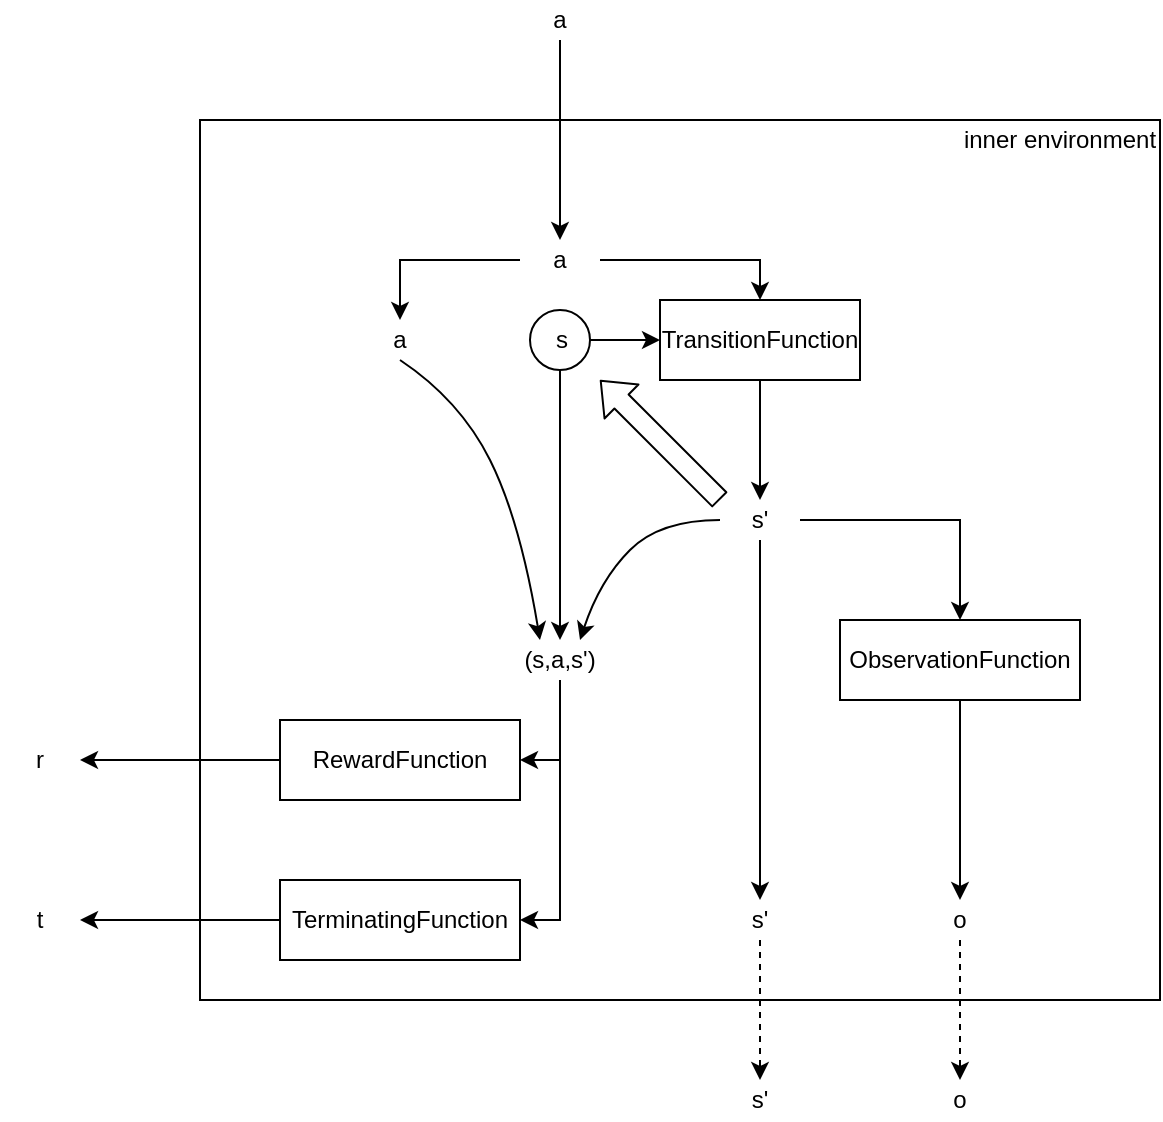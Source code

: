 <mxfile version="14.0.0" type="device"><diagram id="Nbl9rnLSAZu2hePPjWq4" name="Page-1"><mxGraphModel dx="1357" dy="807" grid="1" gridSize="10" guides="1" tooltips="1" connect="1" arrows="1" fold="1" page="1" pageScale="1" pageWidth="850" pageHeight="1100" math="0" shadow="0"><root><mxCell id="0"/><mxCell id="1" parent="0"/><mxCell id="nyaBX5b5Igdkb3LRmK9E-42" value="" style="rounded=0;whiteSpace=wrap;html=1;" vertex="1" parent="1"><mxGeometry x="240" y="80" width="480" height="440" as="geometry"/></mxCell><mxCell id="nyaBX5b5Igdkb3LRmK9E-49" value="" style="edgeStyle=orthogonalEdgeStyle;rounded=0;jumpStyle=none;orthogonalLoop=1;jettySize=auto;html=1;" edge="1" parent="1" source="nyaBX5b5Igdkb3LRmK9E-48" target="nyaBX5b5Igdkb3LRmK9E-9"><mxGeometry relative="1" as="geometry"/></mxCell><mxCell id="nyaBX5b5Igdkb3LRmK9E-50" style="edgeStyle=orthogonalEdgeStyle;rounded=0;jumpStyle=none;orthogonalLoop=1;jettySize=auto;html=1;entryX=0.5;entryY=0;entryDx=0;entryDy=0;" edge="1" parent="1" source="nyaBX5b5Igdkb3LRmK9E-48" target="nyaBX5b5Igdkb3LRmK9E-17"><mxGeometry relative="1" as="geometry"/></mxCell><mxCell id="nyaBX5b5Igdkb3LRmK9E-48" value="" style="ellipse;whiteSpace=wrap;html=1;aspect=fixed;" vertex="1" parent="1"><mxGeometry x="405" y="175" width="30" height="30" as="geometry"/></mxCell><mxCell id="nyaBX5b5Igdkb3LRmK9E-4" value="" style="endArrow=classic;html=1;entryX=0.5;entryY=0;entryDx=0;entryDy=0;" edge="1" parent="1" target="nyaBX5b5Igdkb3LRmK9E-6"><mxGeometry width="50" height="50" relative="1" as="geometry"><mxPoint x="420" y="40" as="sourcePoint"/><mxPoint x="450" y="320" as="targetPoint"/></mxGeometry></mxCell><mxCell id="nyaBX5b5Igdkb3LRmK9E-5" value="s" style="text;html=1;strokeColor=none;fillColor=none;align=center;verticalAlign=middle;whiteSpace=wrap;rounded=0;" vertex="1" parent="1"><mxGeometry x="406" y="180" width="30" height="20" as="geometry"/></mxCell><mxCell id="nyaBX5b5Igdkb3LRmK9E-6" value="a" style="text;html=1;strokeColor=none;fillColor=none;align=center;verticalAlign=middle;whiteSpace=wrap;rounded=0;" vertex="1" parent="1"><mxGeometry x="400" y="140" width="40" height="20" as="geometry"/></mxCell><mxCell id="nyaBX5b5Igdkb3LRmK9E-24" style="edgeStyle=orthogonalEdgeStyle;rounded=0;jumpStyle=none;orthogonalLoop=1;jettySize=auto;html=1;entryX=0.5;entryY=0;entryDx=0;entryDy=0;" edge="1" parent="1" source="nyaBX5b5Igdkb3LRmK9E-8" target="nyaBX5b5Igdkb3LRmK9E-23"><mxGeometry relative="1" as="geometry"/></mxCell><mxCell id="nyaBX5b5Igdkb3LRmK9E-26" style="edgeStyle=orthogonalEdgeStyle;rounded=0;jumpStyle=none;orthogonalLoop=1;jettySize=auto;html=1;entryX=0.5;entryY=0;entryDx=0;entryDy=0;" edge="1" parent="1" source="nyaBX5b5Igdkb3LRmK9E-8" target="nyaBX5b5Igdkb3LRmK9E-25"><mxGeometry relative="1" as="geometry"/></mxCell><mxCell id="nyaBX5b5Igdkb3LRmK9E-8" value="s'" style="text;html=1;strokeColor=none;fillColor=none;align=center;verticalAlign=middle;whiteSpace=wrap;rounded=0;" vertex="1" parent="1"><mxGeometry x="500" y="270" width="40" height="20" as="geometry"/></mxCell><mxCell id="nyaBX5b5Igdkb3LRmK9E-9" value="TransitionFunction" style="whiteSpace=wrap;html=1;align=center;" vertex="1" parent="1"><mxGeometry x="470" y="170" width="100" height="40" as="geometry"/></mxCell><mxCell id="nyaBX5b5Igdkb3LRmK9E-13" value="" style="edgeStyle=segmentEdgeStyle;endArrow=classic;html=1;exitX=1;exitY=0.5;exitDx=0;exitDy=0;entryX=0.5;entryY=0;entryDx=0;entryDy=0;rounded=0;" edge="1" parent="1" source="nyaBX5b5Igdkb3LRmK9E-6" target="nyaBX5b5Igdkb3LRmK9E-9"><mxGeometry width="50" height="50" relative="1" as="geometry"><mxPoint x="400" y="370" as="sourcePoint"/><mxPoint x="450" y="320" as="targetPoint"/></mxGeometry></mxCell><mxCell id="nyaBX5b5Igdkb3LRmK9E-14" value="a" style="text;html=1;strokeColor=none;fillColor=none;align=center;verticalAlign=middle;whiteSpace=wrap;rounded=0;" vertex="1" parent="1"><mxGeometry x="320" y="180" width="40" height="20" as="geometry"/></mxCell><mxCell id="nyaBX5b5Igdkb3LRmK9E-15" value="" style="edgeStyle=segmentEdgeStyle;endArrow=classic;html=1;exitX=0;exitY=0.5;exitDx=0;exitDy=0;rounded=0;" edge="1" parent="1" source="nyaBX5b5Igdkb3LRmK9E-6" target="nyaBX5b5Igdkb3LRmK9E-14"><mxGeometry width="50" height="50" relative="1" as="geometry"><mxPoint x="400" y="370" as="sourcePoint"/><mxPoint x="450" y="320" as="targetPoint"/></mxGeometry></mxCell><mxCell id="nyaBX5b5Igdkb3LRmK9E-16" value="" style="edgeStyle=segmentEdgeStyle;endArrow=classic;html=1;exitX=0.5;exitY=1;exitDx=0;exitDy=0;entryX=0.5;entryY=0;entryDx=0;entryDy=0;rounded=0;" edge="1" parent="1" source="nyaBX5b5Igdkb3LRmK9E-9" target="nyaBX5b5Igdkb3LRmK9E-8"><mxGeometry width="50" height="50" relative="1" as="geometry"><mxPoint x="450" y="160" as="sourcePoint"/><mxPoint x="530" y="180" as="targetPoint"/></mxGeometry></mxCell><mxCell id="nyaBX5b5Igdkb3LRmK9E-34" style="edgeStyle=orthogonalEdgeStyle;rounded=0;jumpStyle=none;orthogonalLoop=1;jettySize=auto;html=1;entryX=1;entryY=0.5;entryDx=0;entryDy=0;exitX=0.5;exitY=1;exitDx=0;exitDy=0;" edge="1" parent="1" source="nyaBX5b5Igdkb3LRmK9E-17" target="nyaBX5b5Igdkb3LRmK9E-32"><mxGeometry relative="1" as="geometry"/></mxCell><mxCell id="nyaBX5b5Igdkb3LRmK9E-35" style="edgeStyle=orthogonalEdgeStyle;rounded=0;jumpStyle=none;orthogonalLoop=1;jettySize=auto;html=1;entryX=1;entryY=0.5;entryDx=0;entryDy=0;" edge="1" parent="1" source="nyaBX5b5Igdkb3LRmK9E-17" target="nyaBX5b5Igdkb3LRmK9E-33"><mxGeometry relative="1" as="geometry"/></mxCell><mxCell id="nyaBX5b5Igdkb3LRmK9E-17" value="(s,a,s')" style="text;html=1;strokeColor=none;fillColor=none;align=center;verticalAlign=middle;whiteSpace=wrap;rounded=0;" vertex="1" parent="1"><mxGeometry x="400" y="340" width="40" height="20" as="geometry"/></mxCell><mxCell id="nyaBX5b5Igdkb3LRmK9E-20" value="" style="curved=1;endArrow=classic;html=1;exitX=0.5;exitY=1;exitDx=0;exitDy=0;entryX=0.25;entryY=0;entryDx=0;entryDy=0;" edge="1" parent="1" source="nyaBX5b5Igdkb3LRmK9E-14" target="nyaBX5b5Igdkb3LRmK9E-17"><mxGeometry width="50" height="50" relative="1" as="geometry"><mxPoint x="400" y="350" as="sourcePoint"/><mxPoint x="450" y="300" as="targetPoint"/><Array as="points"><mxPoint x="370" y="220"/><mxPoint x="400" y="280"/></Array></mxGeometry></mxCell><mxCell id="nyaBX5b5Igdkb3LRmK9E-22" value="" style="curved=1;endArrow=classic;html=1;exitX=0;exitY=0.5;exitDx=0;exitDy=0;entryX=0.75;entryY=0;entryDx=0;entryDy=0;" edge="1" parent="1" source="nyaBX5b5Igdkb3LRmK9E-8" target="nyaBX5b5Igdkb3LRmK9E-17"><mxGeometry width="50" height="50" relative="1" as="geometry"><mxPoint x="440" y="320" as="sourcePoint"/><mxPoint x="510" y="460" as="targetPoint"/><Array as="points"><mxPoint x="470" y="280"/><mxPoint x="440" y="310"/></Array></mxGeometry></mxCell><mxCell id="nyaBX5b5Igdkb3LRmK9E-28" style="edgeStyle=orthogonalEdgeStyle;rounded=0;jumpStyle=none;orthogonalLoop=1;jettySize=auto;html=1;entryX=0.5;entryY=0;entryDx=0;entryDy=0;" edge="1" parent="1" source="nyaBX5b5Igdkb3LRmK9E-23" target="nyaBX5b5Igdkb3LRmK9E-27"><mxGeometry relative="1" as="geometry"/></mxCell><mxCell id="nyaBX5b5Igdkb3LRmK9E-23" value="ObservationFunction" style="whiteSpace=wrap;html=1;align=center;" vertex="1" parent="1"><mxGeometry x="560" y="330" width="120" height="40" as="geometry"/></mxCell><mxCell id="nyaBX5b5Igdkb3LRmK9E-31" style="edgeStyle=orthogonalEdgeStyle;rounded=0;jumpStyle=none;orthogonalLoop=1;jettySize=auto;html=1;dashed=1;" edge="1" parent="1" source="nyaBX5b5Igdkb3LRmK9E-25"><mxGeometry relative="1" as="geometry"><mxPoint x="520" y="560" as="targetPoint"/></mxGeometry></mxCell><mxCell id="nyaBX5b5Igdkb3LRmK9E-25" value="s'" style="text;html=1;strokeColor=none;fillColor=none;align=center;verticalAlign=middle;whiteSpace=wrap;rounded=0;" vertex="1" parent="1"><mxGeometry x="500" y="470" width="40" height="20" as="geometry"/></mxCell><mxCell id="nyaBX5b5Igdkb3LRmK9E-30" style="edgeStyle=orthogonalEdgeStyle;rounded=0;jumpStyle=none;orthogonalLoop=1;jettySize=auto;html=1;dashed=1;" edge="1" parent="1" source="nyaBX5b5Igdkb3LRmK9E-27"><mxGeometry relative="1" as="geometry"><mxPoint x="620" y="560" as="targetPoint"/></mxGeometry></mxCell><mxCell id="nyaBX5b5Igdkb3LRmK9E-27" value="o" style="text;html=1;strokeColor=none;fillColor=none;align=center;verticalAlign=middle;whiteSpace=wrap;rounded=0;" vertex="1" parent="1"><mxGeometry x="600" y="470" width="40" height="20" as="geometry"/></mxCell><mxCell id="nyaBX5b5Igdkb3LRmK9E-40" style="edgeStyle=orthogonalEdgeStyle;rounded=0;jumpStyle=none;orthogonalLoop=1;jettySize=auto;html=1;entryX=1;entryY=0.5;entryDx=0;entryDy=0;" edge="1" parent="1" source="nyaBX5b5Igdkb3LRmK9E-32" target="nyaBX5b5Igdkb3LRmK9E-37"><mxGeometry relative="1" as="geometry"/></mxCell><mxCell id="nyaBX5b5Igdkb3LRmK9E-32" value="&lt;div&gt;RewardFunction&lt;/div&gt;" style="whiteSpace=wrap;html=1;align=center;" vertex="1" parent="1"><mxGeometry x="280" y="380" width="120" height="40" as="geometry"/></mxCell><mxCell id="nyaBX5b5Igdkb3LRmK9E-39" style="edgeStyle=orthogonalEdgeStyle;rounded=0;jumpStyle=none;orthogonalLoop=1;jettySize=auto;html=1;entryX=1;entryY=0.5;entryDx=0;entryDy=0;" edge="1" parent="1" source="nyaBX5b5Igdkb3LRmK9E-33" target="nyaBX5b5Igdkb3LRmK9E-38"><mxGeometry relative="1" as="geometry"/></mxCell><mxCell id="nyaBX5b5Igdkb3LRmK9E-33" value="TerminatingFunction" style="whiteSpace=wrap;html=1;align=center;" vertex="1" parent="1"><mxGeometry x="280" y="460" width="120" height="40" as="geometry"/></mxCell><mxCell id="nyaBX5b5Igdkb3LRmK9E-37" value="&lt;div&gt;r&lt;/div&gt;" style="text;html=1;strokeColor=none;fillColor=none;align=center;verticalAlign=middle;whiteSpace=wrap;rounded=0;" vertex="1" parent="1"><mxGeometry x="140" y="390" width="40" height="20" as="geometry"/></mxCell><mxCell id="nyaBX5b5Igdkb3LRmK9E-38" value="t" style="text;html=1;strokeColor=none;fillColor=none;align=center;verticalAlign=middle;whiteSpace=wrap;rounded=0;" vertex="1" parent="1"><mxGeometry x="140" y="470" width="40" height="20" as="geometry"/></mxCell><mxCell id="nyaBX5b5Igdkb3LRmK9E-43" value="inner environment" style="text;html=1;strokeColor=none;fillColor=none;align=center;verticalAlign=middle;whiteSpace=wrap;rounded=0;" vertex="1" parent="1"><mxGeometry x="620" y="80" width="100" height="20" as="geometry"/></mxCell><mxCell id="nyaBX5b5Igdkb3LRmK9E-44" value="a" style="text;html=1;strokeColor=none;fillColor=none;align=center;verticalAlign=middle;whiteSpace=wrap;rounded=0;" vertex="1" parent="1"><mxGeometry x="400" y="20" width="40" height="20" as="geometry"/></mxCell><mxCell id="nyaBX5b5Igdkb3LRmK9E-45" value="s'" style="text;html=1;strokeColor=none;fillColor=none;align=center;verticalAlign=middle;whiteSpace=wrap;rounded=0;" vertex="1" parent="1"><mxGeometry x="500" y="560" width="40" height="20" as="geometry"/></mxCell><mxCell id="nyaBX5b5Igdkb3LRmK9E-46" value="o" style="text;html=1;strokeColor=none;fillColor=none;align=center;verticalAlign=middle;whiteSpace=wrap;rounded=0;" vertex="1" parent="1"><mxGeometry x="600" y="560" width="40" height="20" as="geometry"/></mxCell><mxCell id="nyaBX5b5Igdkb3LRmK9E-51" value="" style="endArrow=classic;html=1;exitX=0;exitY=0;exitDx=0;exitDy=0;shape=flexArrow;endWidth=13;endSize=4.57;" edge="1" parent="1" source="nyaBX5b5Igdkb3LRmK9E-8"><mxGeometry width="50" height="50" relative="1" as="geometry"><mxPoint x="425" y="290" as="sourcePoint"/><mxPoint x="440" y="210" as="targetPoint"/></mxGeometry></mxCell></root></mxGraphModel></diagram></mxfile>